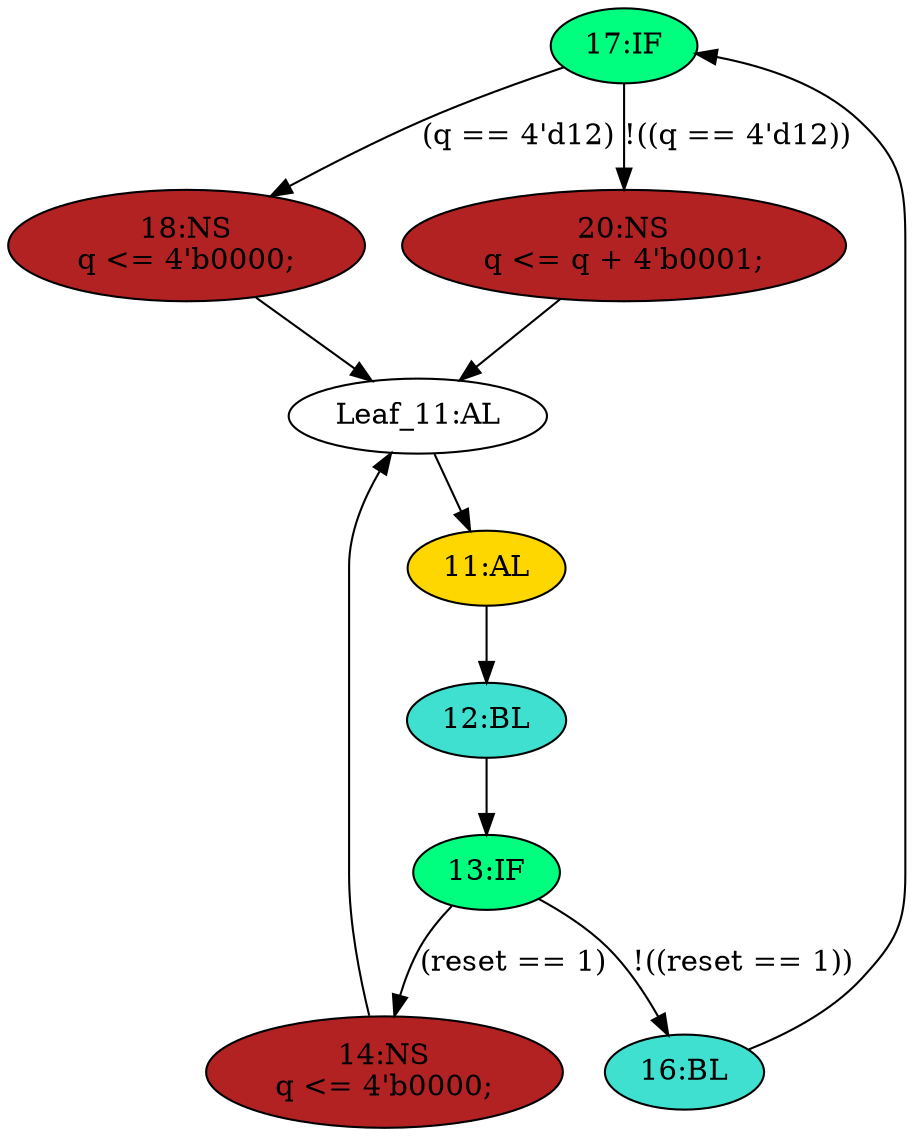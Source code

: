strict digraph "compose( ,  )" {
	node [label="\N"];
	"17:IF"	[ast="<pyverilog.vparser.ast.IfStatement object at 0x7f94362cee90>",
		fillcolor=springgreen,
		label="17:IF",
		statements="[]",
		style=filled,
		typ=IfStatement];
	"18:NS"	[ast="<pyverilog.vparser.ast.NonblockingSubstitution object at 0x7f94362ce290>",
		fillcolor=firebrick,
		label="18:NS
q <= 4'b0000;",
		statements="[<pyverilog.vparser.ast.NonblockingSubstitution object at 0x7f94362ce290>]",
		style=filled,
		typ=NonblockingSubstitution];
	"17:IF" -> "18:NS"	[cond="['q']",
		label="(q == 4'd12)",
		lineno=17];
	"20:NS"	[ast="<pyverilog.vparser.ast.NonblockingSubstitution object at 0x7f9436332390>",
		fillcolor=firebrick,
		label="20:NS
q <= q + 4'b0001;",
		statements="[<pyverilog.vparser.ast.NonblockingSubstitution object at 0x7f9436332390>]",
		style=filled,
		typ=NonblockingSubstitution];
	"17:IF" -> "20:NS"	[cond="['q']",
		label="!((q == 4'd12))",
		lineno=17];
	"13:IF"	[ast="<pyverilog.vparser.ast.IfStatement object at 0x7f94362d6bd0>",
		fillcolor=springgreen,
		label="13:IF",
		statements="[]",
		style=filled,
		typ=IfStatement];
	"16:BL"	[ast="<pyverilog.vparser.ast.Block object at 0x7f94362d6810>",
		fillcolor=turquoise,
		label="16:BL",
		statements="[]",
		style=filled,
		typ=Block];
	"13:IF" -> "16:BL"	[cond="['reset']",
		label="!((reset == 1))",
		lineno=13];
	"14:NS"	[ast="<pyverilog.vparser.ast.NonblockingSubstitution object at 0x7f94362d6750>",
		fillcolor=firebrick,
		label="14:NS
q <= 4'b0000;",
		statements="[<pyverilog.vparser.ast.NonblockingSubstitution object at 0x7f94362d6750>]",
		style=filled,
		typ=NonblockingSubstitution];
	"13:IF" -> "14:NS"	[cond="['reset']",
		label="(reset == 1)",
		lineno=13];
	"Leaf_11:AL"	[def_var="['q']",
		label="Leaf_11:AL"];
	"18:NS" -> "Leaf_11:AL"	[cond="[]",
		lineno=None];
	"11:AL"	[ast="<pyverilog.vparser.ast.Always object at 0x7f94363b5e10>",
		clk_sens=True,
		fillcolor=gold,
		label="11:AL",
		sens="['clk', 'reset']",
		statements="[]",
		style=filled,
		typ=Always,
		use_var="['reset', 'q']"];
	"Leaf_11:AL" -> "11:AL";
	"12:BL"	[ast="<pyverilog.vparser.ast.Block object at 0x7f94363b50d0>",
		fillcolor=turquoise,
		label="12:BL",
		statements="[]",
		style=filled,
		typ=Block];
	"12:BL" -> "13:IF"	[cond="[]",
		lineno=None];
	"20:NS" -> "Leaf_11:AL"	[cond="[]",
		lineno=None];
	"11:AL" -> "12:BL"	[cond="[]",
		lineno=None];
	"16:BL" -> "17:IF"	[cond="[]",
		lineno=None];
	"14:NS" -> "Leaf_11:AL"	[cond="[]",
		lineno=None];
}
